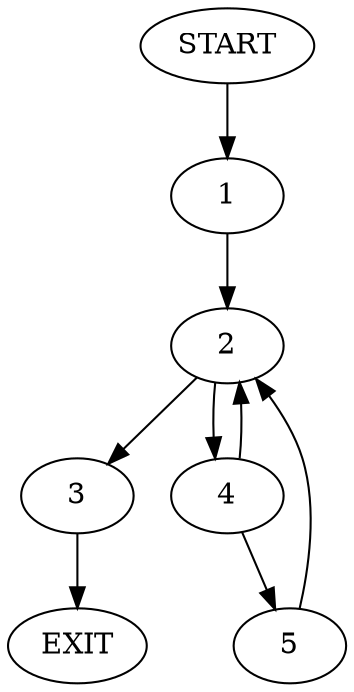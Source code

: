 digraph {
0 [label="START"]
6 [label="EXIT"]
0 -> 1
1 -> 2
2 -> 3
2 -> 4
4 -> 2
4 -> 5
3 -> 6
5 -> 2
}
